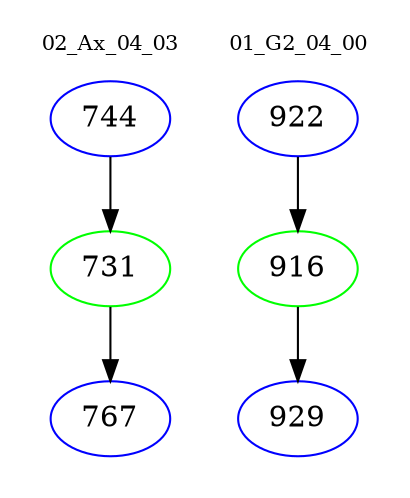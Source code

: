 digraph{
subgraph cluster_0 {
color = white
label = "02_Ax_04_03";
fontsize=10;
T0_744 [label="744", color="blue"]
T0_744 -> T0_731 [color="black"]
T0_731 [label="731", color="green"]
T0_731 -> T0_767 [color="black"]
T0_767 [label="767", color="blue"]
}
subgraph cluster_1 {
color = white
label = "01_G2_04_00";
fontsize=10;
T1_922 [label="922", color="blue"]
T1_922 -> T1_916 [color="black"]
T1_916 [label="916", color="green"]
T1_916 -> T1_929 [color="black"]
T1_929 [label="929", color="blue"]
}
}
